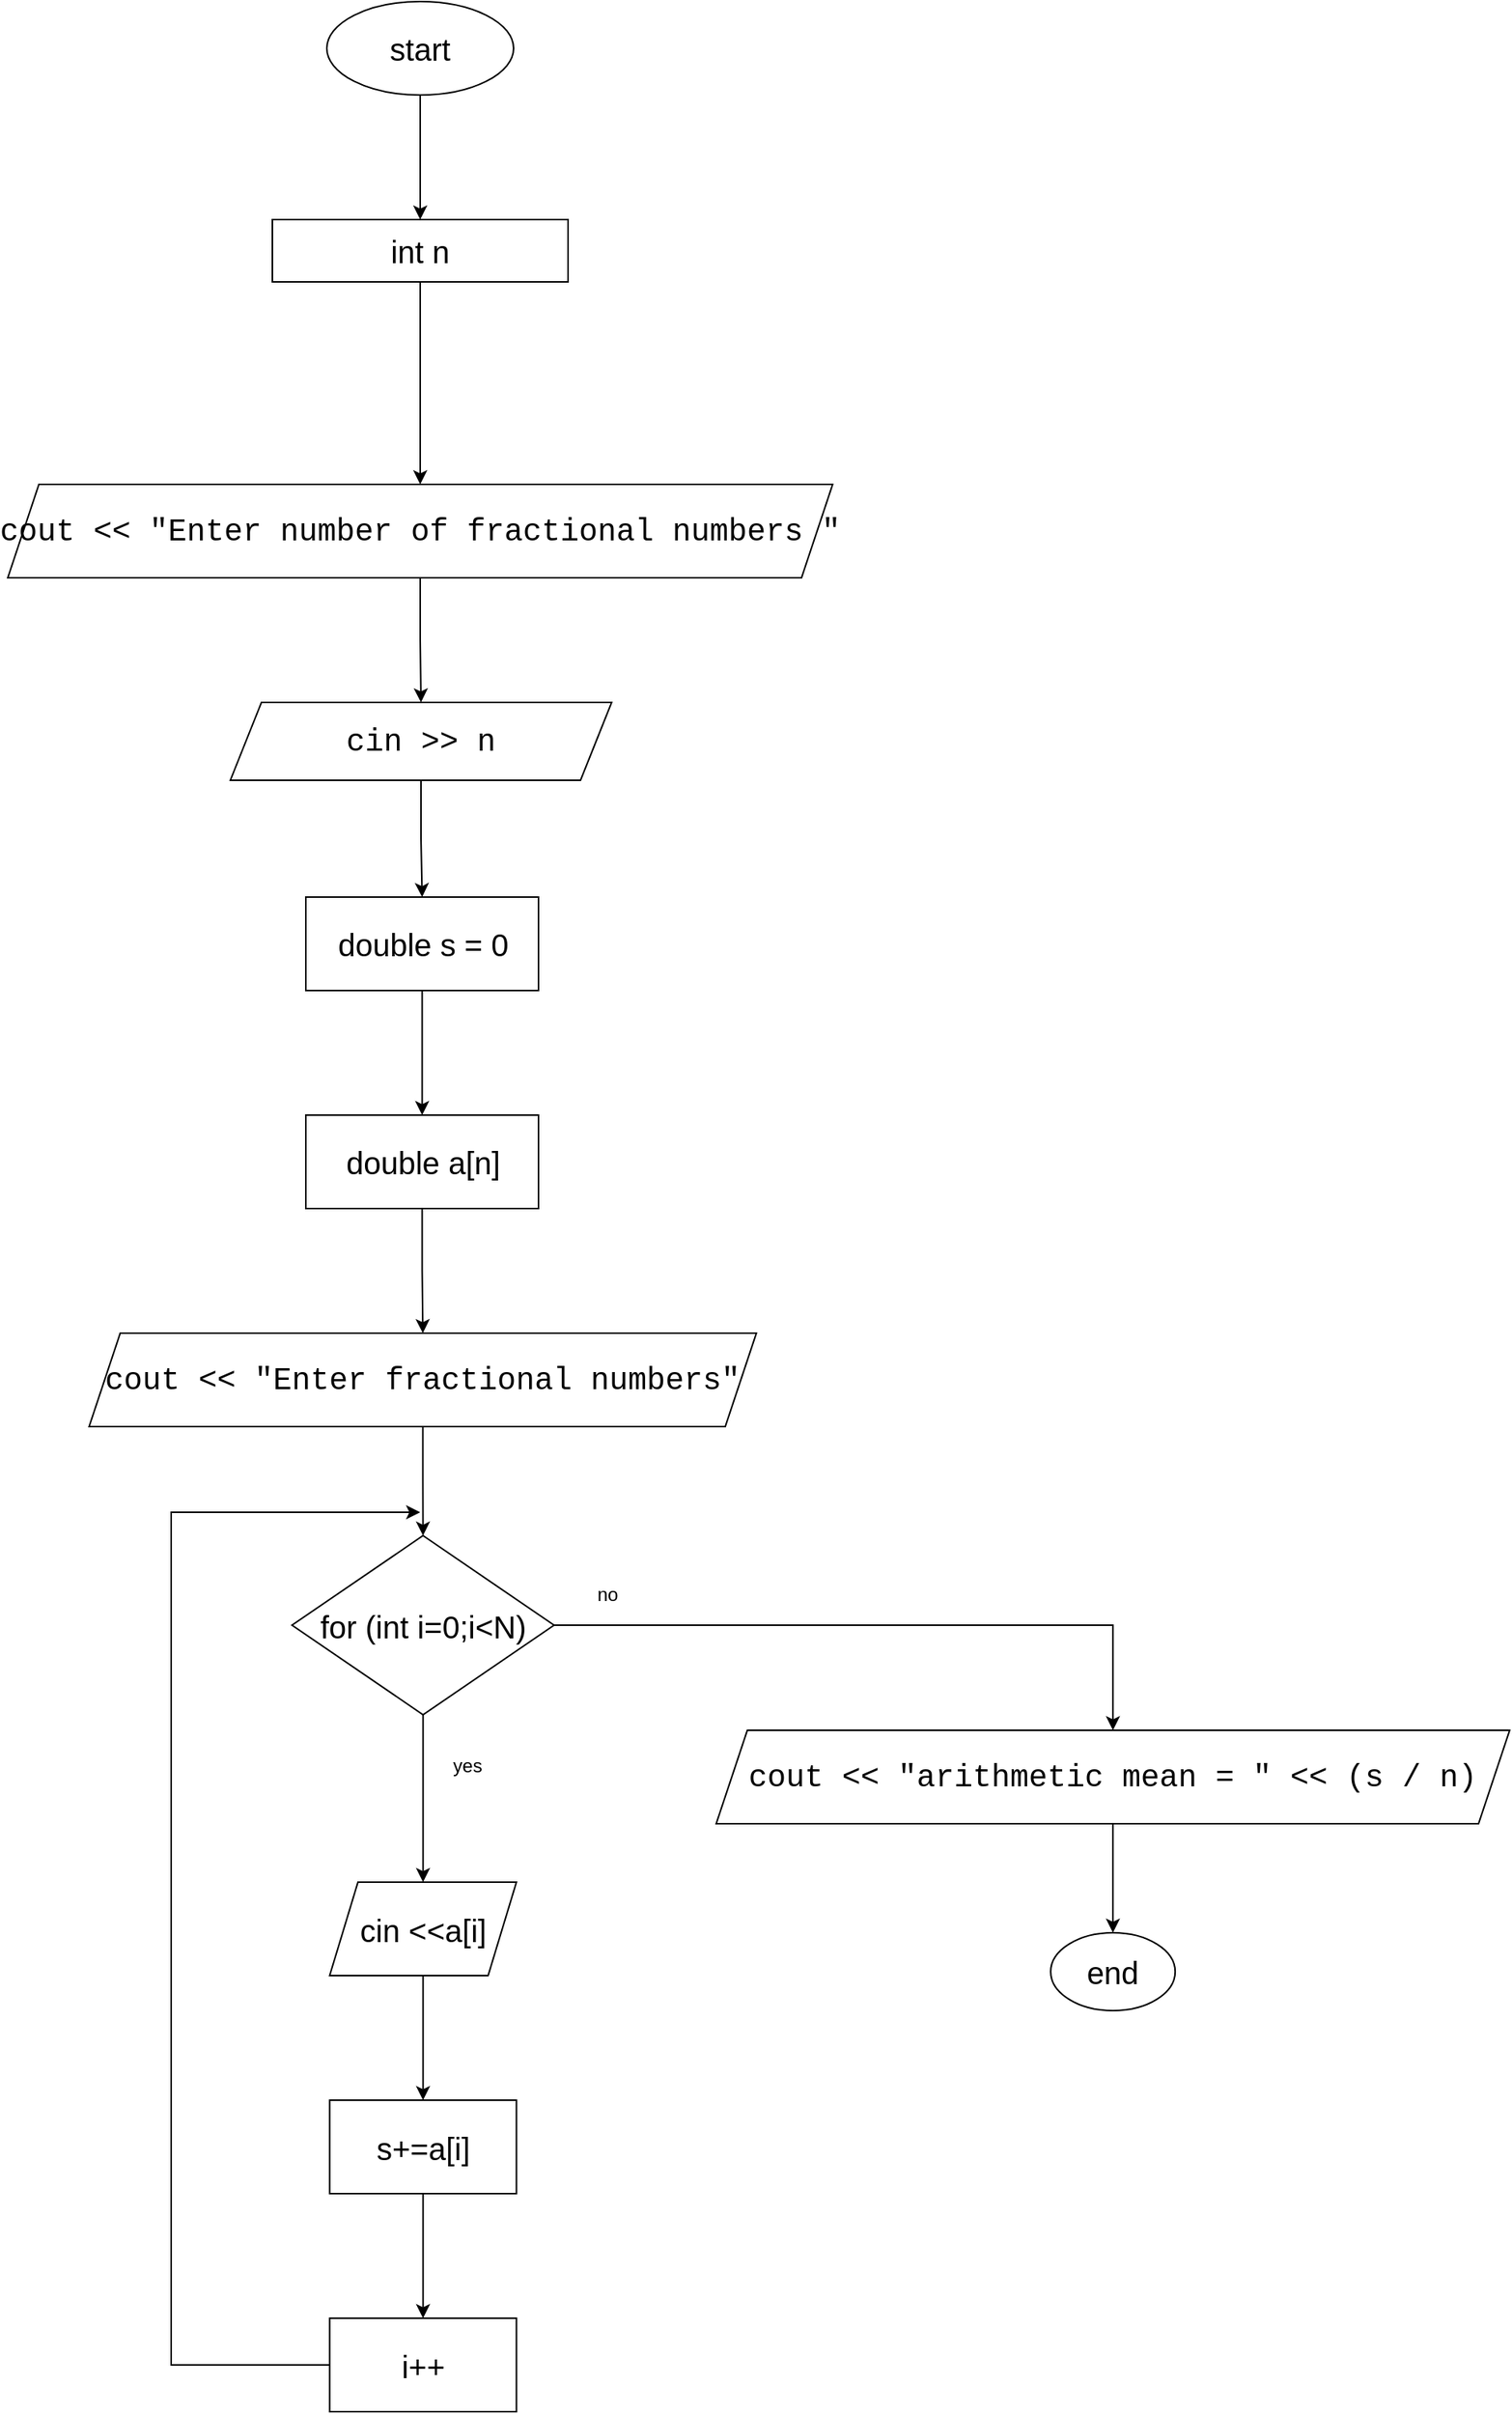 <mxfile version="24.7.17">
  <diagram name="Сторінка-1" id="SthxytY6gJT9zLu_1Fjs">
    <mxGraphModel dx="954" dy="657" grid="1" gridSize="10" guides="1" tooltips="1" connect="1" arrows="1" fold="1" page="1" pageScale="1" pageWidth="827" pageHeight="1169" math="0" shadow="0">
      <root>
        <mxCell id="0" />
        <mxCell id="1" parent="0" />
        <mxCell id="Kpe7RTDasw_fx5cPsyO8-3" value="" style="edgeStyle=orthogonalEdgeStyle;rounded=0;orthogonalLoop=1;jettySize=auto;html=1;" parent="1" source="Kpe7RTDasw_fx5cPsyO8-1" target="Kpe7RTDasw_fx5cPsyO8-2" edge="1">
          <mxGeometry relative="1" as="geometry" />
        </mxCell>
        <mxCell id="Kpe7RTDasw_fx5cPsyO8-1" value="&lt;font style=&quot;font-size: 20px;&quot;&gt;start&lt;/font&gt;" style="ellipse;whiteSpace=wrap;html=1;" parent="1" vertex="1">
          <mxGeometry x="350" y="60" width="120" height="60" as="geometry" />
        </mxCell>
        <mxCell id="Kpe7RTDasw_fx5cPsyO8-5" value="" style="edgeStyle=orthogonalEdgeStyle;rounded=0;orthogonalLoop=1;jettySize=auto;html=1;" parent="1" source="Kpe7RTDasw_fx5cPsyO8-2" target="Kpe7RTDasw_fx5cPsyO8-4" edge="1">
          <mxGeometry relative="1" as="geometry" />
        </mxCell>
        <mxCell id="Kpe7RTDasw_fx5cPsyO8-2" value="&lt;font style=&quot;font-size: 20px;&quot;&gt;int n&lt;/font&gt;" style="whiteSpace=wrap;html=1;" parent="1" vertex="1">
          <mxGeometry x="315" y="200" width="190" height="40" as="geometry" />
        </mxCell>
        <mxCell id="Kpe7RTDasw_fx5cPsyO8-7" value="" style="edgeStyle=orthogonalEdgeStyle;rounded=0;orthogonalLoop=1;jettySize=auto;html=1;" parent="1" source="Kpe7RTDasw_fx5cPsyO8-4" target="Kpe7RTDasw_fx5cPsyO8-6" edge="1">
          <mxGeometry relative="1" as="geometry" />
        </mxCell>
        <mxCell id="Kpe7RTDasw_fx5cPsyO8-4" value="&lt;div style=&quot;font-family: Consolas, &amp;quot;Courier New&amp;quot;, monospace; font-weight: normal; line-height: 19px; white-space: pre; font-size: 20px;&quot;&gt;&lt;div style=&quot;&quot;&gt;&lt;font style=&quot;font-size: 20px;&quot;&gt;cout &amp;lt;&amp;lt; &quot;Enter number of fractional numbers &quot;&lt;/font&gt;&lt;/div&gt;&lt;/div&gt;" style="shape=parallelogram;perimeter=parallelogramPerimeter;whiteSpace=wrap;html=1;fixedSize=1;" parent="1" vertex="1">
          <mxGeometry x="145" y="370" width="530" height="60" as="geometry" />
        </mxCell>
        <mxCell id="Kpe7RTDasw_fx5cPsyO8-9" value="" style="edgeStyle=orthogonalEdgeStyle;rounded=0;orthogonalLoop=1;jettySize=auto;html=1;" parent="1" source="Kpe7RTDasw_fx5cPsyO8-6" target="Kpe7RTDasw_fx5cPsyO8-8" edge="1">
          <mxGeometry relative="1" as="geometry" />
        </mxCell>
        <mxCell id="Kpe7RTDasw_fx5cPsyO8-6" value="&lt;div style=&quot;font-family: Consolas, &amp;quot;Courier New&amp;quot;, monospace; font-weight: normal; line-height: 19px; white-space: pre; font-size: 20px;&quot;&gt;&lt;div style=&quot;&quot;&gt;cin &amp;gt;&amp;gt; n&lt;/div&gt;&lt;/div&gt;" style="shape=parallelogram;perimeter=parallelogramPerimeter;whiteSpace=wrap;html=1;fixedSize=1;" parent="1" vertex="1">
          <mxGeometry x="288" y="510" width="245" height="50" as="geometry" />
        </mxCell>
        <mxCell id="Kpe7RTDasw_fx5cPsyO8-11" value="" style="edgeStyle=orthogonalEdgeStyle;rounded=0;orthogonalLoop=1;jettySize=auto;html=1;" parent="1" source="Kpe7RTDasw_fx5cPsyO8-8" target="Kpe7RTDasw_fx5cPsyO8-10" edge="1">
          <mxGeometry relative="1" as="geometry" />
        </mxCell>
        <mxCell id="Kpe7RTDasw_fx5cPsyO8-8" value="&lt;font style=&quot;font-size: 20px;&quot;&gt;double s = 0&lt;/font&gt;" style="whiteSpace=wrap;html=1;" parent="1" vertex="1">
          <mxGeometry x="336.5" y="635" width="149.5" height="60" as="geometry" />
        </mxCell>
        <mxCell id="Kpe7RTDasw_fx5cPsyO8-14" value="" style="edgeStyle=orthogonalEdgeStyle;rounded=0;orthogonalLoop=1;jettySize=auto;html=1;" parent="1" source="Kpe7RTDasw_fx5cPsyO8-10" target="Kpe7RTDasw_fx5cPsyO8-13" edge="1">
          <mxGeometry relative="1" as="geometry" />
        </mxCell>
        <mxCell id="Kpe7RTDasw_fx5cPsyO8-10" value="&lt;font style=&quot;font-size: 20px;&quot;&gt;double a[n]&lt;/font&gt;" style="whiteSpace=wrap;html=1;" parent="1" vertex="1">
          <mxGeometry x="336.5" y="775" width="149.5" height="60" as="geometry" />
        </mxCell>
        <mxCell id="Kpe7RTDasw_fx5cPsyO8-18" value="" style="edgeStyle=orthogonalEdgeStyle;rounded=0;orthogonalLoop=1;jettySize=auto;html=1;" parent="1" source="Kpe7RTDasw_fx5cPsyO8-13" target="Kpe7RTDasw_fx5cPsyO8-17" edge="1">
          <mxGeometry relative="1" as="geometry" />
        </mxCell>
        <mxCell id="Kpe7RTDasw_fx5cPsyO8-13" value="&lt;div style=&quot;font-family: Consolas, &amp;quot;Courier New&amp;quot;, monospace; font-size: 20px; line-height: 19px; white-space: pre;&quot;&gt;cout &amp;lt;&amp;lt; &quot;Enter fractional numbers&quot;&lt;/div&gt;" style="shape=parallelogram;perimeter=parallelogramPerimeter;whiteSpace=wrap;html=1;fixedSize=1;" parent="1" vertex="1">
          <mxGeometry x="197.25" y="915" width="428.75" height="60" as="geometry" />
        </mxCell>
        <mxCell id="Kpe7RTDasw_fx5cPsyO8-20" value="" style="edgeStyle=orthogonalEdgeStyle;rounded=0;orthogonalLoop=1;jettySize=auto;html=1;" parent="1" source="Kpe7RTDasw_fx5cPsyO8-17" target="Kpe7RTDasw_fx5cPsyO8-19" edge="1">
          <mxGeometry relative="1" as="geometry" />
        </mxCell>
        <mxCell id="Kpe7RTDasw_fx5cPsyO8-28" value="" style="edgeStyle=orthogonalEdgeStyle;rounded=0;orthogonalLoop=1;jettySize=auto;html=1;" parent="1" source="Kpe7RTDasw_fx5cPsyO8-17" target="Kpe7RTDasw_fx5cPsyO8-27" edge="1">
          <mxGeometry relative="1" as="geometry" />
        </mxCell>
        <mxCell id="Kpe7RTDasw_fx5cPsyO8-17" value="&lt;font style=&quot;font-size: 20px;&quot;&gt;for (int i=0;i&amp;lt;N)&lt;/font&gt;" style="rhombus;whiteSpace=wrap;html=1;" parent="1" vertex="1">
          <mxGeometry x="327.63" y="1045" width="168.37" height="115" as="geometry" />
        </mxCell>
        <mxCell id="Kpe7RTDasw_fx5cPsyO8-22" value="" style="edgeStyle=orthogonalEdgeStyle;rounded=0;orthogonalLoop=1;jettySize=auto;html=1;" parent="1" source="Kpe7RTDasw_fx5cPsyO8-19" target="Kpe7RTDasw_fx5cPsyO8-21" edge="1">
          <mxGeometry relative="1" as="geometry" />
        </mxCell>
        <mxCell id="Kpe7RTDasw_fx5cPsyO8-19" value="&lt;font style=&quot;font-size: 20px;&quot;&gt;cin &amp;lt;&amp;lt;a[i]&lt;/font&gt;" style="shape=parallelogram;perimeter=parallelogramPerimeter;whiteSpace=wrap;html=1;fixedSize=1;size=18.185;" parent="1" vertex="1">
          <mxGeometry x="351.815" y="1267.5" width="120" height="60" as="geometry" />
        </mxCell>
        <mxCell id="Kpe7RTDasw_fx5cPsyO8-24" value="" style="edgeStyle=orthogonalEdgeStyle;rounded=0;orthogonalLoop=1;jettySize=auto;html=1;" parent="1" source="Kpe7RTDasw_fx5cPsyO8-21" target="Kpe7RTDasw_fx5cPsyO8-23" edge="1">
          <mxGeometry relative="1" as="geometry" />
        </mxCell>
        <mxCell id="Kpe7RTDasw_fx5cPsyO8-21" value="&lt;font style=&quot;font-size: 20px;&quot;&gt;s+=a[i]&lt;/font&gt;" style="whiteSpace=wrap;html=1;" parent="1" vertex="1">
          <mxGeometry x="351.815" y="1407.5" width="120" height="60" as="geometry" />
        </mxCell>
        <mxCell id="Kpe7RTDasw_fx5cPsyO8-26" style="edgeStyle=orthogonalEdgeStyle;rounded=0;orthogonalLoop=1;jettySize=auto;html=1;exitX=0;exitY=0.5;exitDx=0;exitDy=0;" parent="1" source="Kpe7RTDasw_fx5cPsyO8-23" edge="1">
          <mxGeometry relative="1" as="geometry">
            <mxPoint x="410" y="1030" as="targetPoint" />
            <Array as="points">
              <mxPoint x="250" y="1578" />
              <mxPoint x="250" y="1030" />
            </Array>
          </mxGeometry>
        </mxCell>
        <mxCell id="Kpe7RTDasw_fx5cPsyO8-23" value="&lt;font style=&quot;font-size: 20px;&quot;&gt;i++&lt;/font&gt;" style="whiteSpace=wrap;html=1;" parent="1" vertex="1">
          <mxGeometry x="351.815" y="1547.5" width="120" height="60" as="geometry" />
        </mxCell>
        <mxCell id="Kpe7RTDasw_fx5cPsyO8-30" value="" style="edgeStyle=orthogonalEdgeStyle;rounded=0;orthogonalLoop=1;jettySize=auto;html=1;" parent="1" source="Kpe7RTDasw_fx5cPsyO8-27" target="Kpe7RTDasw_fx5cPsyO8-29" edge="1">
          <mxGeometry relative="1" as="geometry" />
        </mxCell>
        <mxCell id="Kpe7RTDasw_fx5cPsyO8-27" value="&lt;div style=&quot;font-family: Consolas, &amp;quot;Courier New&amp;quot;, monospace; font-size: 20px; line-height: 19px; white-space: pre;&quot;&gt;&lt;div style=&quot;color: rgb(204, 204, 204); background-color: rgb(31, 31, 31);&quot;&gt;&lt;/div&gt;&lt;div style=&quot;&quot;&gt;cout &amp;lt;&amp;lt; &quot;arithmetic mean = &quot; &amp;lt;&amp;lt; (s / n)&lt;/div&gt;&lt;/div&gt;" style="shape=parallelogram;perimeter=parallelogramPerimeter;whiteSpace=wrap;html=1;fixedSize=1;" parent="1" vertex="1">
          <mxGeometry x="600.18" y="1170" width="509.82" height="60" as="geometry" />
        </mxCell>
        <mxCell id="Kpe7RTDasw_fx5cPsyO8-29" value="&lt;font style=&quot;font-size: 20px;&quot;&gt;end&lt;/font&gt;" style="ellipse;whiteSpace=wrap;html=1;" parent="1" vertex="1">
          <mxGeometry x="815.09" y="1300" width="80" height="50" as="geometry" />
        </mxCell>
        <mxCell id="zwZdrp1KzU8o82r8Uz2q-1" value="yes" style="text;html=1;align=center;verticalAlign=middle;resizable=0;points=[];autosize=1;strokeColor=none;fillColor=none;" vertex="1" parent="1">
          <mxGeometry x="420" y="1178" width="40" height="30" as="geometry" />
        </mxCell>
        <mxCell id="zwZdrp1KzU8o82r8Uz2q-2" value="no" style="text;html=1;align=center;verticalAlign=middle;resizable=0;points=[];autosize=1;strokeColor=none;fillColor=none;" vertex="1" parent="1">
          <mxGeometry x="510" y="1068" width="40" height="30" as="geometry" />
        </mxCell>
      </root>
    </mxGraphModel>
  </diagram>
</mxfile>
